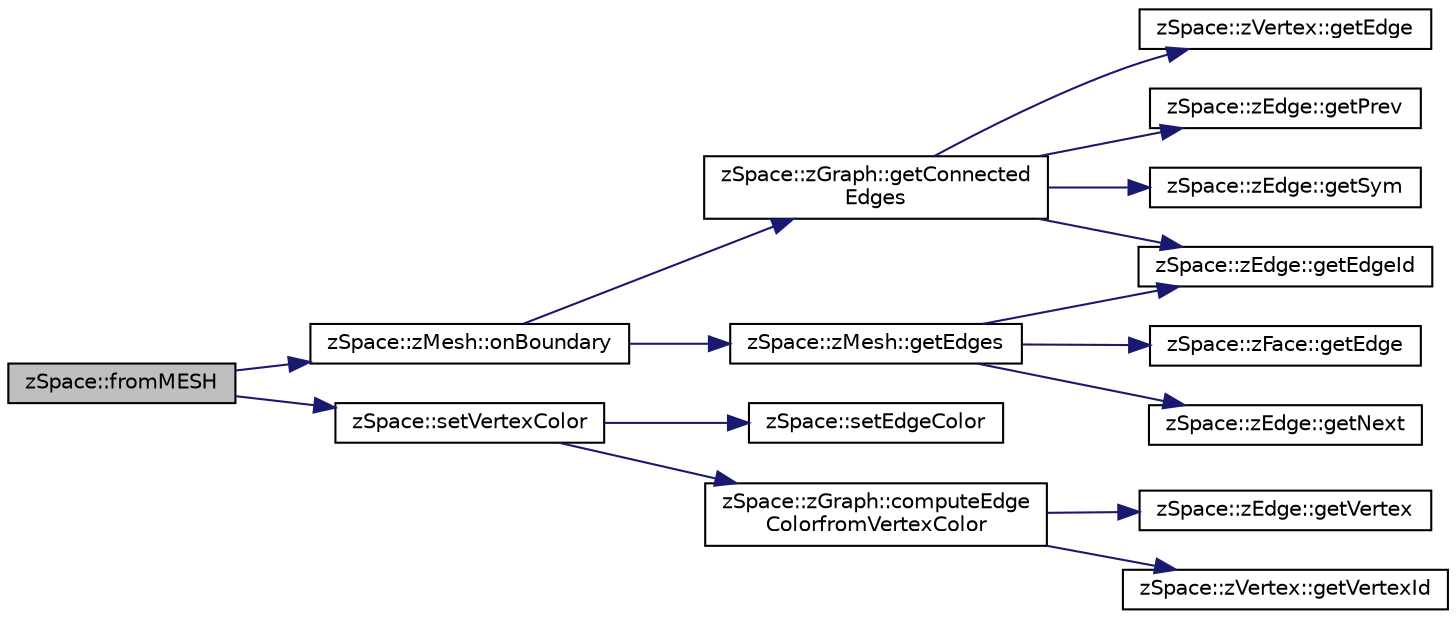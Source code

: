 digraph "zSpace::fromMESH"
{
 // LATEX_PDF_SIZE
  edge [fontname="Helvetica",fontsize="10",labelfontname="Helvetica",labelfontsize="10"];
  node [fontname="Helvetica",fontsize="10",shape=record];
  rankdir="LR";
  Node16 [label="zSpace::fromMESH",height=0.2,width=0.4,color="black", fillcolor="grey75", style="filled", fontcolor="black",tooltip="This method creates a container of particles with the positions initiaised at the mesh vertex positio..."];
  Node16 -> Node17 [color="midnightblue",fontsize="10",style="solid",fontname="Helvetica"];
  Node17 [label="zSpace::zMesh::onBoundary",height=0.2,width=0.4,color="black", fillcolor="white", style="filled",URL="$classz_space_1_1z_mesh.html#aca5218f8a8b5c5f1cde25440d08c57d6",tooltip="This method determines if input zVertex or zEdge or zFace is on the boundary."];
  Node17 -> Node18 [color="midnightblue",fontsize="10",style="solid",fontname="Helvetica"];
  Node18 [label="zSpace::zGraph::getConnected\lEdges",height=0.2,width=0.4,color="black", fillcolor="white", style="filled",URL="$classz_space_1_1z_graph.html#ab623e9a3bfc70e1f140b911cb0645bd2",tooltip="This method gets the edges connected to input zVertex or zEdge."];
  Node18 -> Node19 [color="midnightblue",fontsize="10",style="solid",fontname="Helvetica"];
  Node19 [label="zSpace::zVertex::getEdge",height=0.2,width=0.4,color="black", fillcolor="white", style="filled",URL="$classz_space_1_1z_vertex.html#a7d187864963f642666b8c3bcfecee6e9",tooltip="This method returns the associated edge of current zVertex."];
  Node18 -> Node20 [color="midnightblue",fontsize="10",style="solid",fontname="Helvetica"];
  Node20 [label="zSpace::zEdge::getEdgeId",height=0.2,width=0.4,color="black", fillcolor="white", style="filled",URL="$classz_space_1_1z_edge.html#acd6947ccba055fa6c31d6d386fe68e12",tooltip="This method returns the edgeId of current zEdge."];
  Node18 -> Node21 [color="midnightblue",fontsize="10",style="solid",fontname="Helvetica"];
  Node21 [label="zSpace::zEdge::getPrev",height=0.2,width=0.4,color="black", fillcolor="white", style="filled",URL="$classz_space_1_1z_edge.html#a01d9d153f7c5ec381474e815384f7d30",tooltip="This method returns the previous edge of current zEdge."];
  Node18 -> Node22 [color="midnightblue",fontsize="10",style="solid",fontname="Helvetica"];
  Node22 [label="zSpace::zEdge::getSym",height=0.2,width=0.4,color="black", fillcolor="white", style="filled",URL="$classz_space_1_1z_edge.html#a461679ac74cc371ad32e94092848f536",tooltip="This method returns the symmetry edge of current zEdge."];
  Node17 -> Node23 [color="midnightblue",fontsize="10",style="solid",fontname="Helvetica"];
  Node23 [label="zSpace::zMesh::getEdges",height=0.2,width=0.4,color="black", fillcolor="white", style="filled",URL="$classz_space_1_1z_mesh.html#aa705d823873a948a1b62723f24a921b2",tooltip="This method gets the edges of a zFace."];
  Node23 -> Node24 [color="midnightblue",fontsize="10",style="solid",fontname="Helvetica"];
  Node24 [label="zSpace::zFace::getEdge",height=0.2,width=0.4,color="black", fillcolor="white", style="filled",URL="$classz_space_1_1z_face.html#a69a14a515b179226aad1cbc3d7663163",tooltip="This method returns the associated edge of current zFace."];
  Node23 -> Node20 [color="midnightblue",fontsize="10",style="solid",fontname="Helvetica"];
  Node23 -> Node25 [color="midnightblue",fontsize="10",style="solid",fontname="Helvetica"];
  Node25 [label="zSpace::zEdge::getNext",height=0.2,width=0.4,color="black", fillcolor="white", style="filled",URL="$classz_space_1_1z_edge.html#a3bce594c06fc4450ce8af3c0b98e2ae3",tooltip="This method returns the next edge of current zEdge."];
  Node16 -> Node26 [color="midnightblue",fontsize="10",style="solid",fontname="Helvetica"];
  Node26 [label="zSpace::setVertexColor",height=0.2,width=0.4,color="black", fillcolor="white", style="filled",URL="$group__z_graph_utilities.html#ga4f9c543da91c5080307477a7a400ee01",tooltip="This method sets vertex color of all the vertices to the input color."];
  Node26 -> Node27 [color="midnightblue",fontsize="10",style="solid",fontname="Helvetica"];
  Node27 [label="zSpace::setEdgeColor",height=0.2,width=0.4,color="black", fillcolor="white", style="filled",URL="$group__z_graph_mesh_utilities.html#gaee6bfa4f8bd3051509412532bbd343dc",tooltip="This method sets edge color of of the input zGraph/zMesh edge and its symmetry edge to the input colo..."];
  Node26 -> Node28 [color="midnightblue",fontsize="10",style="solid",fontname="Helvetica"];
  Node28 [label="zSpace::zGraph::computeEdge\lColorfromVertexColor",height=0.2,width=0.4,color="black", fillcolor="white", style="filled",URL="$classz_space_1_1z_graph.html#a9d24b6ca7f58c16f1284671797267f21",tooltip="This method computes the Edge colors based on the vertex colors."];
  Node28 -> Node29 [color="midnightblue",fontsize="10",style="solid",fontname="Helvetica"];
  Node29 [label="zSpace::zEdge::getVertex",height=0.2,width=0.4,color="black", fillcolor="white", style="filled",URL="$classz_space_1_1z_edge.html#a07c082aa54f78145fdcd5e5e4bb889f1",tooltip="This method returns the vertex pointed to by the current zEdge."];
  Node28 -> Node30 [color="midnightblue",fontsize="10",style="solid",fontname="Helvetica"];
  Node30 [label="zSpace::zVertex::getVertexId",height=0.2,width=0.4,color="black", fillcolor="white", style="filled",URL="$classz_space_1_1z_vertex.html#ae6637ab378719b6c68c8237777fd065e",tooltip="This method returns the vertexId of current zVertex."];
}
